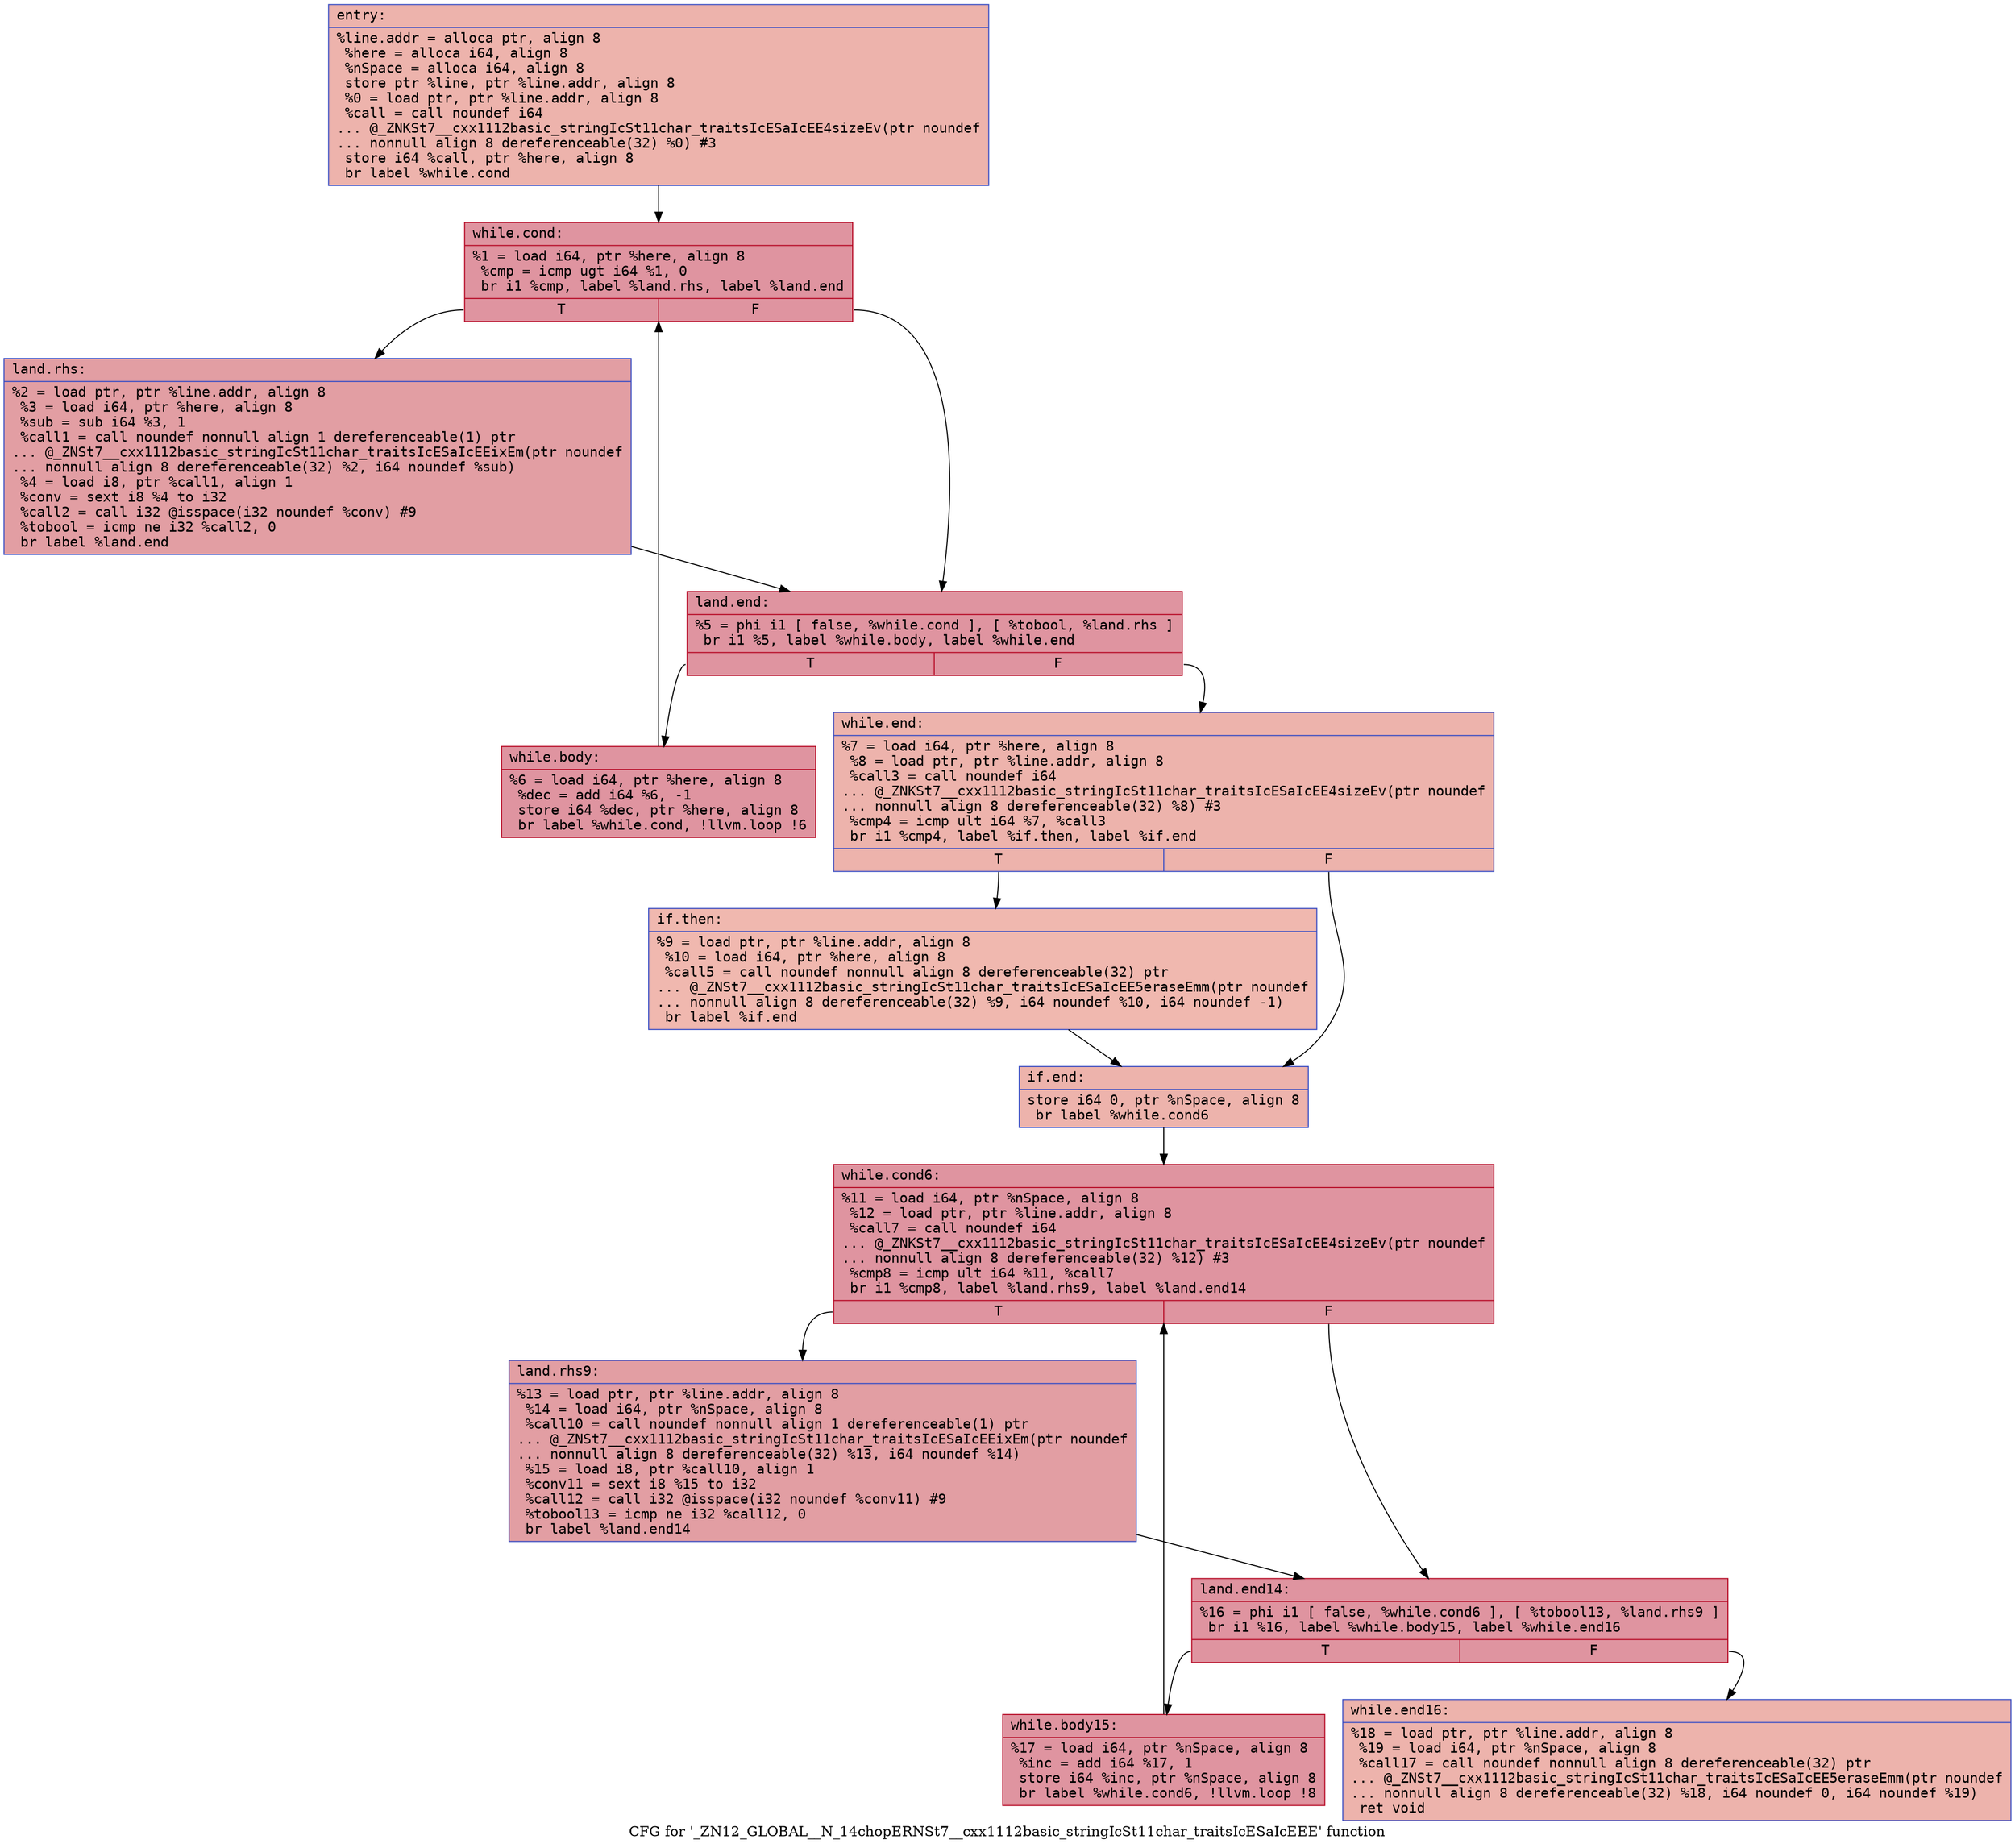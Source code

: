 digraph "CFG for '_ZN12_GLOBAL__N_14chopERNSt7__cxx1112basic_stringIcSt11char_traitsIcESaIcEEE' function" {
	label="CFG for '_ZN12_GLOBAL__N_14chopERNSt7__cxx1112basic_stringIcSt11char_traitsIcESaIcEEE' function";

	Node0x55957e5b9020 [shape=record,color="#3d50c3ff", style=filled, fillcolor="#d6524470" fontname="Courier",label="{entry:\l|  %line.addr = alloca ptr, align 8\l  %here = alloca i64, align 8\l  %nSpace = alloca i64, align 8\l  store ptr %line, ptr %line.addr, align 8\l  %0 = load ptr, ptr %line.addr, align 8\l  %call = call noundef i64\l... @_ZNKSt7__cxx1112basic_stringIcSt11char_traitsIcESaIcEE4sizeEv(ptr noundef\l... nonnull align 8 dereferenceable(32) %0) #3\l  store i64 %call, ptr %here, align 8\l  br label %while.cond\l}"];
	Node0x55957e5b9020 -> Node0x55957e5b9490[tooltip="entry -> while.cond\nProbability 100.00%" ];
	Node0x55957e5b9490 [shape=record,color="#b70d28ff", style=filled, fillcolor="#b70d2870" fontname="Courier",label="{while.cond:\l|  %1 = load i64, ptr %here, align 8\l  %cmp = icmp ugt i64 %1, 0\l  br i1 %cmp, label %land.rhs, label %land.end\l|{<s0>T|<s1>F}}"];
	Node0x55957e5b9490:s0 -> Node0x55957e5b9800[tooltip="while.cond -> land.rhs\nProbability 50.00%" ];
	Node0x55957e5b9490:s1 -> Node0x55957e5b9880[tooltip="while.cond -> land.end\nProbability 50.00%" ];
	Node0x55957e5b9800 [shape=record,color="#3d50c3ff", style=filled, fillcolor="#be242e70" fontname="Courier",label="{land.rhs:\l|  %2 = load ptr, ptr %line.addr, align 8\l  %3 = load i64, ptr %here, align 8\l  %sub = sub i64 %3, 1\l  %call1 = call noundef nonnull align 1 dereferenceable(1) ptr\l... @_ZNSt7__cxx1112basic_stringIcSt11char_traitsIcESaIcEEixEm(ptr noundef\l... nonnull align 8 dereferenceable(32) %2, i64 noundef %sub)\l  %4 = load i8, ptr %call1, align 1\l  %conv = sext i8 %4 to i32\l  %call2 = call i32 @isspace(i32 noundef %conv) #9\l  %tobool = icmp ne i32 %call2, 0\l  br label %land.end\l}"];
	Node0x55957e5b9800 -> Node0x55957e5b9880[tooltip="land.rhs -> land.end\nProbability 100.00%" ];
	Node0x55957e5b9880 [shape=record,color="#b70d28ff", style=filled, fillcolor="#b70d2870" fontname="Courier",label="{land.end:\l|  %5 = phi i1 [ false, %while.cond ], [ %tobool, %land.rhs ]\l  br i1 %5, label %while.body, label %while.end\l|{<s0>T|<s1>F}}"];
	Node0x55957e5b9880:s0 -> Node0x55957e5ba110[tooltip="land.end -> while.body\nProbability 96.88%" ];
	Node0x55957e5b9880:s1 -> Node0x55957e5ba190[tooltip="land.end -> while.end\nProbability 3.12%" ];
	Node0x55957e5ba110 [shape=record,color="#b70d28ff", style=filled, fillcolor="#b70d2870" fontname="Courier",label="{while.body:\l|  %6 = load i64, ptr %here, align 8\l  %dec = add i64 %6, -1\l  store i64 %dec, ptr %here, align 8\l  br label %while.cond, !llvm.loop !6\l}"];
	Node0x55957e5ba110 -> Node0x55957e5b9490[tooltip="while.body -> while.cond\nProbability 100.00%" ];
	Node0x55957e5ba190 [shape=record,color="#3d50c3ff", style=filled, fillcolor="#d6524470" fontname="Courier",label="{while.end:\l|  %7 = load i64, ptr %here, align 8\l  %8 = load ptr, ptr %line.addr, align 8\l  %call3 = call noundef i64\l... @_ZNKSt7__cxx1112basic_stringIcSt11char_traitsIcESaIcEE4sizeEv(ptr noundef\l... nonnull align 8 dereferenceable(32) %8) #3\l  %cmp4 = icmp ult i64 %7, %call3\l  br i1 %cmp4, label %if.then, label %if.end\l|{<s0>T|<s1>F}}"];
	Node0x55957e5ba190:s0 -> Node0x55957e5ba6d0[tooltip="while.end -> if.then\nProbability 50.00%" ];
	Node0x55957e5ba190:s1 -> Node0x55957e5ba920[tooltip="while.end -> if.end\nProbability 50.00%" ];
	Node0x55957e5ba6d0 [shape=record,color="#3d50c3ff", style=filled, fillcolor="#dc5d4a70" fontname="Courier",label="{if.then:\l|  %9 = load ptr, ptr %line.addr, align 8\l  %10 = load i64, ptr %here, align 8\l  %call5 = call noundef nonnull align 8 dereferenceable(32) ptr\l... @_ZNSt7__cxx1112basic_stringIcSt11char_traitsIcESaIcEE5eraseEmm(ptr noundef\l... nonnull align 8 dereferenceable(32) %9, i64 noundef %10, i64 noundef -1)\l  br label %if.end\l}"];
	Node0x55957e5ba6d0 -> Node0x55957e5ba920[tooltip="if.then -> if.end\nProbability 100.00%" ];
	Node0x55957e5ba920 [shape=record,color="#3d50c3ff", style=filled, fillcolor="#d6524470" fontname="Courier",label="{if.end:\l|  store i64 0, ptr %nSpace, align 8\l  br label %while.cond6\l}"];
	Node0x55957e5ba920 -> Node0x55957e5bab40[tooltip="if.end -> while.cond6\nProbability 100.00%" ];
	Node0x55957e5bab40 [shape=record,color="#b70d28ff", style=filled, fillcolor="#b70d2870" fontname="Courier",label="{while.cond6:\l|  %11 = load i64, ptr %nSpace, align 8\l  %12 = load ptr, ptr %line.addr, align 8\l  %call7 = call noundef i64\l... @_ZNKSt7__cxx1112basic_stringIcSt11char_traitsIcESaIcEE4sizeEv(ptr noundef\l... nonnull align 8 dereferenceable(32) %12) #3\l  %cmp8 = icmp ult i64 %11, %call7\l  br i1 %cmp8, label %land.rhs9, label %land.end14\l|{<s0>T|<s1>F}}"];
	Node0x55957e5bab40:s0 -> Node0x55957e5baed0[tooltip="while.cond6 -> land.rhs9\nProbability 50.00%" ];
	Node0x55957e5bab40:s1 -> Node0x55957e5b9e50[tooltip="while.cond6 -> land.end14\nProbability 50.00%" ];
	Node0x55957e5baed0 [shape=record,color="#3d50c3ff", style=filled, fillcolor="#be242e70" fontname="Courier",label="{land.rhs9:\l|  %13 = load ptr, ptr %line.addr, align 8\l  %14 = load i64, ptr %nSpace, align 8\l  %call10 = call noundef nonnull align 1 dereferenceable(1) ptr\l... @_ZNSt7__cxx1112basic_stringIcSt11char_traitsIcESaIcEEixEm(ptr noundef\l... nonnull align 8 dereferenceable(32) %13, i64 noundef %14)\l  %15 = load i8, ptr %call10, align 1\l  %conv11 = sext i8 %15 to i32\l  %call12 = call i32 @isspace(i32 noundef %conv11) #9\l  %tobool13 = icmp ne i32 %call12, 0\l  br label %land.end14\l}"];
	Node0x55957e5baed0 -> Node0x55957e5b9e50[tooltip="land.rhs9 -> land.end14\nProbability 100.00%" ];
	Node0x55957e5b9e50 [shape=record,color="#b70d28ff", style=filled, fillcolor="#b70d2870" fontname="Courier",label="{land.end14:\l|  %16 = phi i1 [ false, %while.cond6 ], [ %tobool13, %land.rhs9 ]\l  br i1 %16, label %while.body15, label %while.end16\l|{<s0>T|<s1>F}}"];
	Node0x55957e5b9e50:s0 -> Node0x55957e5bb960[tooltip="land.end14 -> while.body15\nProbability 96.88%" ];
	Node0x55957e5b9e50:s1 -> Node0x55957e5bb9e0[tooltip="land.end14 -> while.end16\nProbability 3.12%" ];
	Node0x55957e5bb960 [shape=record,color="#b70d28ff", style=filled, fillcolor="#b70d2870" fontname="Courier",label="{while.body15:\l|  %17 = load i64, ptr %nSpace, align 8\l  %inc = add i64 %17, 1\l  store i64 %inc, ptr %nSpace, align 8\l  br label %while.cond6, !llvm.loop !8\l}"];
	Node0x55957e5bb960 -> Node0x55957e5bab40[tooltip="while.body15 -> while.cond6\nProbability 100.00%" ];
	Node0x55957e5bb9e0 [shape=record,color="#3d50c3ff", style=filled, fillcolor="#d6524470" fontname="Courier",label="{while.end16:\l|  %18 = load ptr, ptr %line.addr, align 8\l  %19 = load i64, ptr %nSpace, align 8\l  %call17 = call noundef nonnull align 8 dereferenceable(32) ptr\l... @_ZNSt7__cxx1112basic_stringIcSt11char_traitsIcESaIcEE5eraseEmm(ptr noundef\l... nonnull align 8 dereferenceable(32) %18, i64 noundef 0, i64 noundef %19)\l  ret void\l}"];
}
